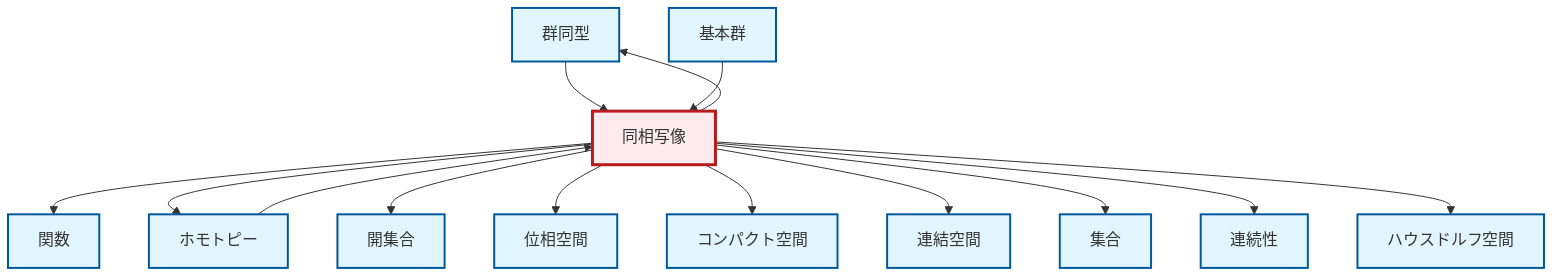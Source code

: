 graph TD
    classDef definition fill:#e1f5fe,stroke:#01579b,stroke-width:2px
    classDef theorem fill:#f3e5f5,stroke:#4a148c,stroke-width:2px
    classDef axiom fill:#fff3e0,stroke:#e65100,stroke-width:2px
    classDef example fill:#e8f5e9,stroke:#1b5e20,stroke-width:2px
    classDef current fill:#ffebee,stroke:#b71c1c,stroke-width:3px
    def-isomorphism["群同型"]:::definition
    def-homotopy["ホモトピー"]:::definition
    def-homeomorphism["同相写像"]:::definition
    def-function["関数"]:::definition
    def-open-set["開集合"]:::definition
    def-set["集合"]:::definition
    def-fundamental-group["基本群"]:::definition
    def-connected["連結空間"]:::definition
    def-compact["コンパクト空間"]:::definition
    def-topological-space["位相空間"]:::definition
    def-continuity["連続性"]:::definition
    def-hausdorff["ハウスドルフ空間"]:::definition
    def-homeomorphism --> def-function
    def-homeomorphism --> def-homotopy
    def-isomorphism --> def-homeomorphism
    def-homeomorphism --> def-isomorphism
    def-homeomorphism --> def-open-set
    def-homeomorphism --> def-topological-space
    def-homeomorphism --> def-compact
    def-homeomorphism --> def-connected
    def-homotopy --> def-homeomorphism
    def-homeomorphism --> def-set
    def-homeomorphism --> def-continuity
    def-homeomorphism --> def-hausdorff
    def-fundamental-group --> def-homeomorphism
    class def-homeomorphism current